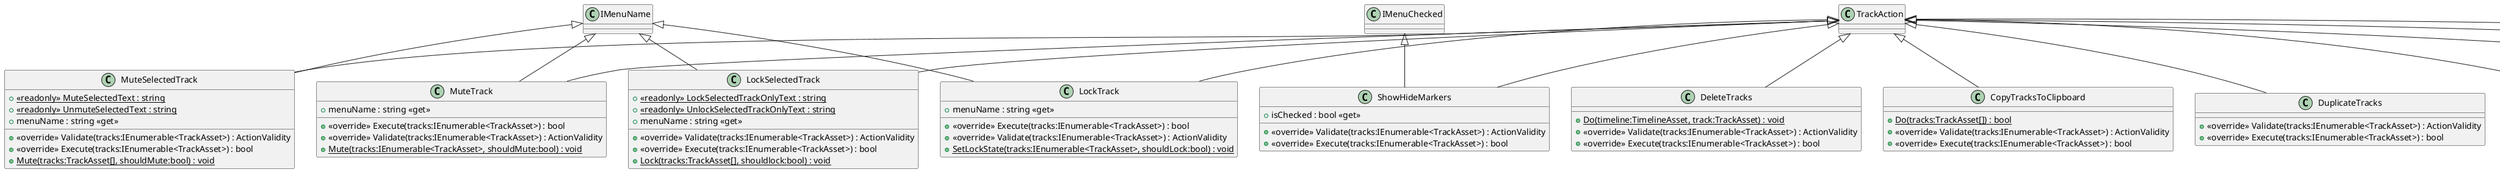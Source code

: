 @startuml
class EditTrackInAnimationWindow {
    + {static} Do(track:TrackAsset) : bool
    + <<override>> Validate(tracks:IEnumerable<TrackAsset>) : ActionValidity
    + <<override>> Execute(tracks:IEnumerable<TrackAsset>) : bool
}
class LockSelectedTrack {
    + {static} <<readonly>> LockSelectedTrackOnlyText : string
    + {static} <<readonly>> UnlockSelectedTrackOnlyText : string
    + menuName : string <<get>>
    + <<override>> Validate(tracks:IEnumerable<TrackAsset>) : ActionValidity
    + <<override>> Execute(tracks:IEnumerable<TrackAsset>) : bool
    + {static} Lock(tracks:TrackAsset[], shouldlock:bool) : void
}
class LockTrack {
    + menuName : string <<get>>
    + <<override>> Execute(tracks:IEnumerable<TrackAsset>) : bool
    + <<override>> Validate(tracks:IEnumerable<TrackAsset>) : ActionValidity
    + {static} SetLockState(tracks:IEnumerable<TrackAsset>, shouldLock:bool) : void
}
class ShowHideMarkers {
    + isChecked : bool <<get>>
    + <<override>> Validate(tracks:IEnumerable<TrackAsset>) : ActionValidity
    + <<override>> Execute(tracks:IEnumerable<TrackAsset>) : bool
}
class MuteSelectedTrack {
    + {static} <<readonly>> MuteSelectedText : string
    + {static} <<readonly>> UnmuteSelectedText : string
    + menuName : string <<get>>
    + <<override>> Validate(tracks:IEnumerable<TrackAsset>) : ActionValidity
    + <<override>> Execute(tracks:IEnumerable<TrackAsset>) : bool
    + {static} Mute(tracks:TrackAsset[], shouldMute:bool) : void
}
class MuteTrack {
    + menuName : string <<get>>
    + <<override>> Execute(tracks:IEnumerable<TrackAsset>) : bool
    + <<override>> Validate(tracks:IEnumerable<TrackAsset>) : ActionValidity
    + {static} Mute(tracks:IEnumerable<TrackAsset>, shouldMute:bool) : void
}
class DeleteTracks {
    + {static} Do(timeline:TimelineAsset, track:TrackAsset) : void
    + <<override>> Validate(tracks:IEnumerable<TrackAsset>) : ActionValidity
    + <<override>> Execute(tracks:IEnumerable<TrackAsset>) : bool
}
class CopyTracksToClipboard {
    + {static} Do(tracks:TrackAsset[]) : bool
    + <<override>> Validate(tracks:IEnumerable<TrackAsset>) : ActionValidity
    + <<override>> Execute(tracks:IEnumerable<TrackAsset>) : bool
}
class DuplicateTracks {
    + <<override>> Validate(tracks:IEnumerable<TrackAsset>) : ActionValidity
    + <<override>> Execute(tracks:IEnumerable<TrackAsset>) : bool
}
class RemoveInvalidMarkersAction {
    + <<override>> Validate(tracks:IEnumerable<TrackAsset>) : ActionValidity
    + <<override>> Execute(tracks:IEnumerable<TrackAsset>) : bool
}
class CollapseTrackAction {
    + <<override>> Validate(tracks:IEnumerable<TrackAsset>) : ActionValidity
    + <<override>> Execute(tracks:IEnumerable<TrackAsset>) : bool
}
class ExpandTrackAction {
    + <<override>> Validate(tracks:IEnumerable<TrackAsset>) : ActionValidity
    + <<override>> Execute(tracks:IEnumerable<TrackAsset>) : bool
}
TrackAction <|-- EditTrackInAnimationWindow
TrackAction <|-- LockSelectedTrack
IMenuName <|-- LockSelectedTrack
TrackAction <|-- LockTrack
IMenuName <|-- LockTrack
TrackAction <|-- ShowHideMarkers
IMenuChecked <|-- ShowHideMarkers
TrackAction <|-- MuteSelectedTrack
IMenuName <|-- MuteSelectedTrack
TrackAction <|-- MuteTrack
IMenuName <|-- MuteTrack
TrackAction <|-- DeleteTracks
TrackAction <|-- CopyTracksToClipboard
TrackAction <|-- DuplicateTracks
TrackAction <|-- RemoveInvalidMarkersAction
TrackAction <|-- CollapseTrackAction
TrackAction <|-- ExpandTrackAction
@enduml
